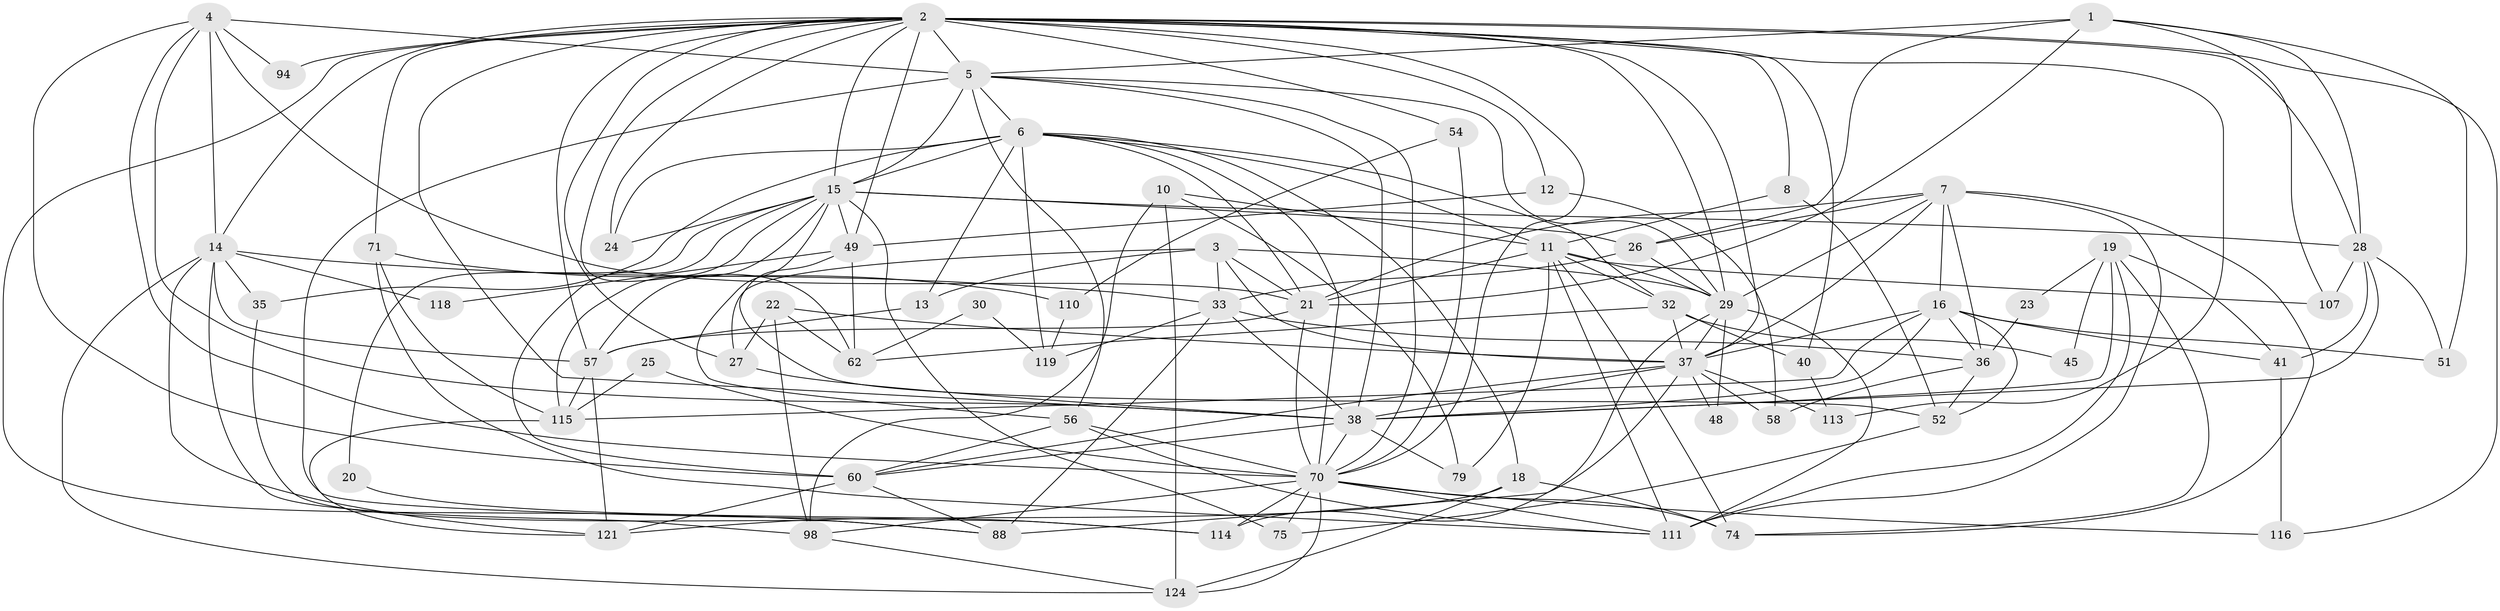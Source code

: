 // original degree distribution, {4: 0.30303030303030304, 3: 0.19696969696969696, 2: 0.1590909090909091, 6: 0.12878787878787878, 5: 0.1893939393939394, 7: 0.022727272727272728}
// Generated by graph-tools (version 1.1) at 2025/14/03/09/25 04:14:49]
// undirected, 66 vertices, 186 edges
graph export_dot {
graph [start="1"]
  node [color=gray90,style=filled];
  1 [super="+34"];
  2 [super="+9+68+82"];
  3 [super="+55"];
  4 [super="+61"];
  5 [super="+87+128"];
  6 [super="+80+77"];
  7 [super="+47"];
  8 [super="+42"];
  10;
  11 [super="+104+17"];
  12;
  13 [super="+66"];
  14 [super="+67+46"];
  15 [super="+44+39+50"];
  16 [super="+73"];
  18;
  19;
  20;
  21 [super="+85"];
  22;
  23;
  24;
  25;
  26;
  27;
  28 [super="+59+31"];
  29 [super="+112+53"];
  30;
  32 [super="+43"];
  33 [super="+129"];
  35;
  36 [super="+108"];
  37 [super="+123+64+132"];
  38 [super="+99+63"];
  40 [super="+83"];
  41;
  45;
  48;
  49 [super="+117"];
  51 [super="+96"];
  52 [super="+101"];
  54;
  56;
  57 [super="+76"];
  58;
  60 [super="+72"];
  62 [super="+90"];
  70 [super="+89"];
  71;
  74;
  75;
  79;
  88 [super="+105"];
  94;
  98 [super="+103"];
  107;
  110;
  111 [super="+126"];
  113;
  114;
  115;
  116;
  118;
  119;
  121;
  124;
  1 -- 26;
  1 -- 28;
  1 -- 51;
  1 -- 107;
  1 -- 21;
  1 -- 5;
  2 -- 49;
  2 -- 27;
  2 -- 88;
  2 -- 15;
  2 -- 38 [weight=2];
  2 -- 8;
  2 -- 40;
  2 -- 14;
  2 -- 116;
  2 -- 57;
  2 -- 28;
  2 -- 29;
  2 -- 62;
  2 -- 37;
  2 -- 70;
  2 -- 71;
  2 -- 12;
  2 -- 113;
  2 -- 54 [weight=2];
  2 -- 24;
  2 -- 94;
  2 -- 5;
  3 -- 33;
  3 -- 29;
  3 -- 21;
  3 -- 27;
  3 -- 13;
  3 -- 37;
  4 -- 14;
  4 -- 5 [weight=2];
  4 -- 60;
  4 -- 94;
  4 -- 38 [weight=2];
  4 -- 70;
  4 -- 21;
  5 -- 29;
  5 -- 56;
  5 -- 15;
  5 -- 38;
  5 -- 6;
  5 -- 114;
  5 -- 70;
  6 -- 15 [weight=2];
  6 -- 18;
  6 -- 119;
  6 -- 32;
  6 -- 35;
  6 -- 70;
  6 -- 11;
  6 -- 21;
  6 -- 24;
  6 -- 13;
  7 -- 26;
  7 -- 36;
  7 -- 74;
  7 -- 111;
  7 -- 16;
  7 -- 37;
  7 -- 29;
  7 -- 21;
  8 -- 52;
  8 -- 11;
  10 -- 79;
  10 -- 124;
  10 -- 11;
  10 -- 98;
  11 -- 74;
  11 -- 79;
  11 -- 29 [weight=2];
  11 -- 21;
  11 -- 107;
  11 -- 111;
  11 -- 32;
  12 -- 58;
  12 -- 49;
  13 -- 57;
  14 -- 124;
  14 -- 121;
  14 -- 98;
  14 -- 35;
  14 -- 57;
  14 -- 33;
  14 -- 118;
  15 -- 115;
  15 -- 57;
  15 -- 20;
  15 -- 56;
  15 -- 26;
  15 -- 49 [weight=2];
  15 -- 24;
  15 -- 75 [weight=2];
  15 -- 28;
  15 -- 60;
  16 -- 36;
  16 -- 38;
  16 -- 51;
  16 -- 115;
  16 -- 52;
  16 -- 37;
  16 -- 41;
  18 -- 121;
  18 -- 74;
  18 -- 124;
  19 -- 111;
  19 -- 74;
  19 -- 23;
  19 -- 41;
  19 -- 45;
  19 -- 38;
  20 -- 114;
  21 -- 70;
  21 -- 57;
  22 -- 27;
  22 -- 62;
  22 -- 98;
  22 -- 37;
  23 -- 36;
  25 -- 115;
  25 -- 70;
  26 -- 33;
  26 -- 29;
  27 -- 38;
  28 -- 38 [weight=2];
  28 -- 51;
  28 -- 41;
  28 -- 107;
  29 -- 114;
  29 -- 48;
  29 -- 37;
  29 -- 111;
  30 -- 62;
  30 -- 119;
  32 -- 40;
  32 -- 37;
  32 -- 45;
  32 -- 62;
  33 -- 36;
  33 -- 119;
  33 -- 88;
  33 -- 38;
  35 -- 88;
  36 -- 58;
  36 -- 52;
  37 -- 48;
  37 -- 113;
  37 -- 38 [weight=2];
  37 -- 58;
  37 -- 88 [weight=2];
  37 -- 60;
  38 -- 79;
  38 -- 70;
  38 -- 60;
  40 -- 113;
  41 -- 116;
  49 -- 52;
  49 -- 118;
  49 -- 62;
  52 -- 75;
  54 -- 110;
  54 -- 70;
  56 -- 111;
  56 -- 70;
  56 -- 60;
  57 -- 121;
  57 -- 115;
  60 -- 121;
  60 -- 88;
  70 -- 98;
  70 -- 74;
  70 -- 75;
  70 -- 111;
  70 -- 114;
  70 -- 116;
  70 -- 124;
  71 -- 110;
  71 -- 115;
  71 -- 111;
  98 -- 124;
  110 -- 119;
  115 -- 121;
}
